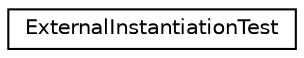 digraph "类继承关系图"
{
  edge [fontname="Helvetica",fontsize="10",labelfontname="Helvetica",labelfontsize="10"];
  node [fontname="Helvetica",fontsize="10",shape=record];
  rankdir="LR";
  Node0 [label="ExternalInstantiationTest",height=0.2,width=0.4,color="black", fillcolor="white", style="filled",URL="$class_external_instantiation_test.html"];
}
